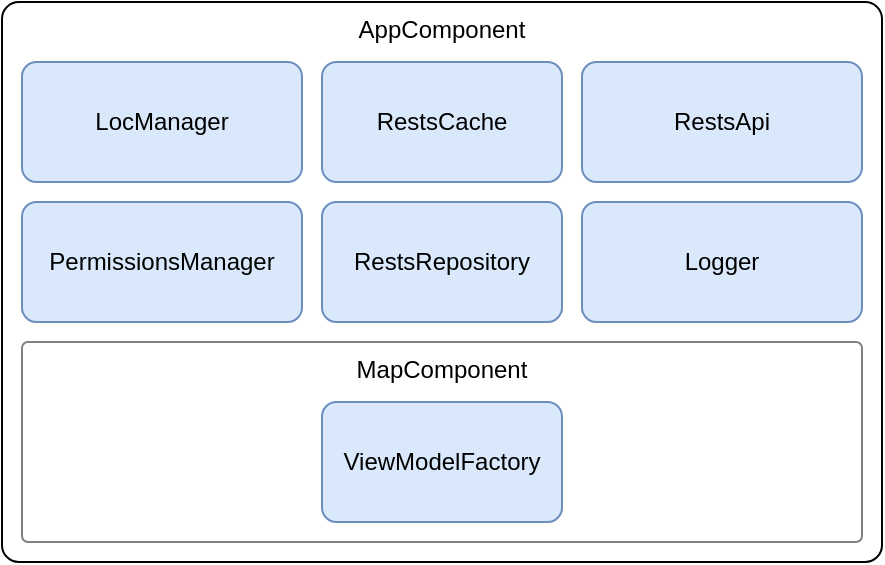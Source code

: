 <mxfile version="12.9.13" type="device"><diagram id="LnLMPtrB-yudD9L3fLu_" name="Page-1"><mxGraphModel dx="1106" dy="1003" grid="1" gridSize="10" guides="1" tooltips="1" connect="1" arrows="1" fold="1" page="1" pageScale="1" pageWidth="827" pageHeight="1169" math="0" shadow="0"><root><mxCell id="0"/><mxCell id="1" parent="0"/><mxCell id="3cXV81isRjiux0zd3NCx-1" value="AppComponent" style="rounded=1;whiteSpace=wrap;html=1;arcSize=3;verticalAlign=top;" vertex="1" parent="1"><mxGeometry x="80" y="290" width="440" height="280" as="geometry"/></mxCell><mxCell id="3cXV81isRjiux0zd3NCx-2" value="LocManager" style="rounded=1;whiteSpace=wrap;html=1;fillColor=#dae8fc;strokeColor=#6c8ebf;arcSize=12;" vertex="1" parent="1"><mxGeometry x="90" y="320" width="140" height="60" as="geometry"/></mxCell><mxCell id="3cXV81isRjiux0zd3NCx-3" value="RestsCache" style="rounded=1;whiteSpace=wrap;html=1;fillColor=#dae8fc;strokeColor=#6c8ebf;arcSize=12;" vertex="1" parent="1"><mxGeometry x="240" y="320" width="120" height="60" as="geometry"/></mxCell><mxCell id="3cXV81isRjiux0zd3NCx-4" value="RestsRepository" style="rounded=1;whiteSpace=wrap;html=1;fillColor=#dae8fc;strokeColor=#6c8ebf;arcSize=12;" vertex="1" parent="1"><mxGeometry x="240" y="390" width="120" height="60" as="geometry"/></mxCell><mxCell id="3cXV81isRjiux0zd3NCx-5" value="PermissionsManager" style="rounded=1;whiteSpace=wrap;html=1;fillColor=#dae8fc;strokeColor=#6c8ebf;arcSize=12;" vertex="1" parent="1"><mxGeometry x="90" y="390" width="140" height="60" as="geometry"/></mxCell><mxCell id="3cXV81isRjiux0zd3NCx-6" value="MapComponent" style="rounded=1;whiteSpace=wrap;html=1;arcSize=3;verticalAlign=top;strokeColor=#808080;" vertex="1" parent="1"><mxGeometry x="90" y="460" width="420" height="100" as="geometry"/></mxCell><mxCell id="3cXV81isRjiux0zd3NCx-7" value="ViewModelFactory" style="rounded=1;whiteSpace=wrap;html=1;fillColor=#dae8fc;strokeColor=#6c8ebf;arcSize=12;" vertex="1" parent="1"><mxGeometry x="240" y="490" width="120" height="60" as="geometry"/></mxCell><mxCell id="3cXV81isRjiux0zd3NCx-8" value="RestsApi" style="rounded=1;whiteSpace=wrap;html=1;fillColor=#dae8fc;strokeColor=#6c8ebf;arcSize=12;" vertex="1" parent="1"><mxGeometry x="370" y="320" width="140" height="60" as="geometry"/></mxCell><mxCell id="3cXV81isRjiux0zd3NCx-9" value="Logger" style="rounded=1;whiteSpace=wrap;html=1;fillColor=#dae8fc;strokeColor=#6c8ebf;arcSize=12;" vertex="1" parent="1"><mxGeometry x="370" y="390" width="140" height="60" as="geometry"/></mxCell></root></mxGraphModel></diagram></mxfile>